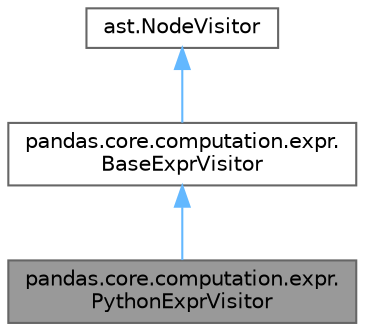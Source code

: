 digraph "pandas.core.computation.expr.PythonExprVisitor"
{
 // LATEX_PDF_SIZE
  bgcolor="transparent";
  edge [fontname=Helvetica,fontsize=10,labelfontname=Helvetica,labelfontsize=10];
  node [fontname=Helvetica,fontsize=10,shape=box,height=0.2,width=0.4];
  Node1 [id="Node000001",label="pandas.core.computation.expr.\lPythonExprVisitor",height=0.2,width=0.4,color="gray40", fillcolor="grey60", style="filled", fontcolor="black",tooltip=" "];
  Node2 -> Node1 [id="edge3_Node000001_Node000002",dir="back",color="steelblue1",style="solid",tooltip=" "];
  Node2 [id="Node000002",label="pandas.core.computation.expr.\lBaseExprVisitor",height=0.2,width=0.4,color="gray40", fillcolor="white", style="filled",URL="$classpandas_1_1core_1_1computation_1_1expr_1_1BaseExprVisitor.html",tooltip=" "];
  Node3 -> Node2 [id="edge4_Node000002_Node000003",dir="back",color="steelblue1",style="solid",tooltip=" "];
  Node3 [id="Node000003",label="ast.NodeVisitor",height=0.2,width=0.4,color="gray40", fillcolor="white", style="filled",tooltip=" "];
}
